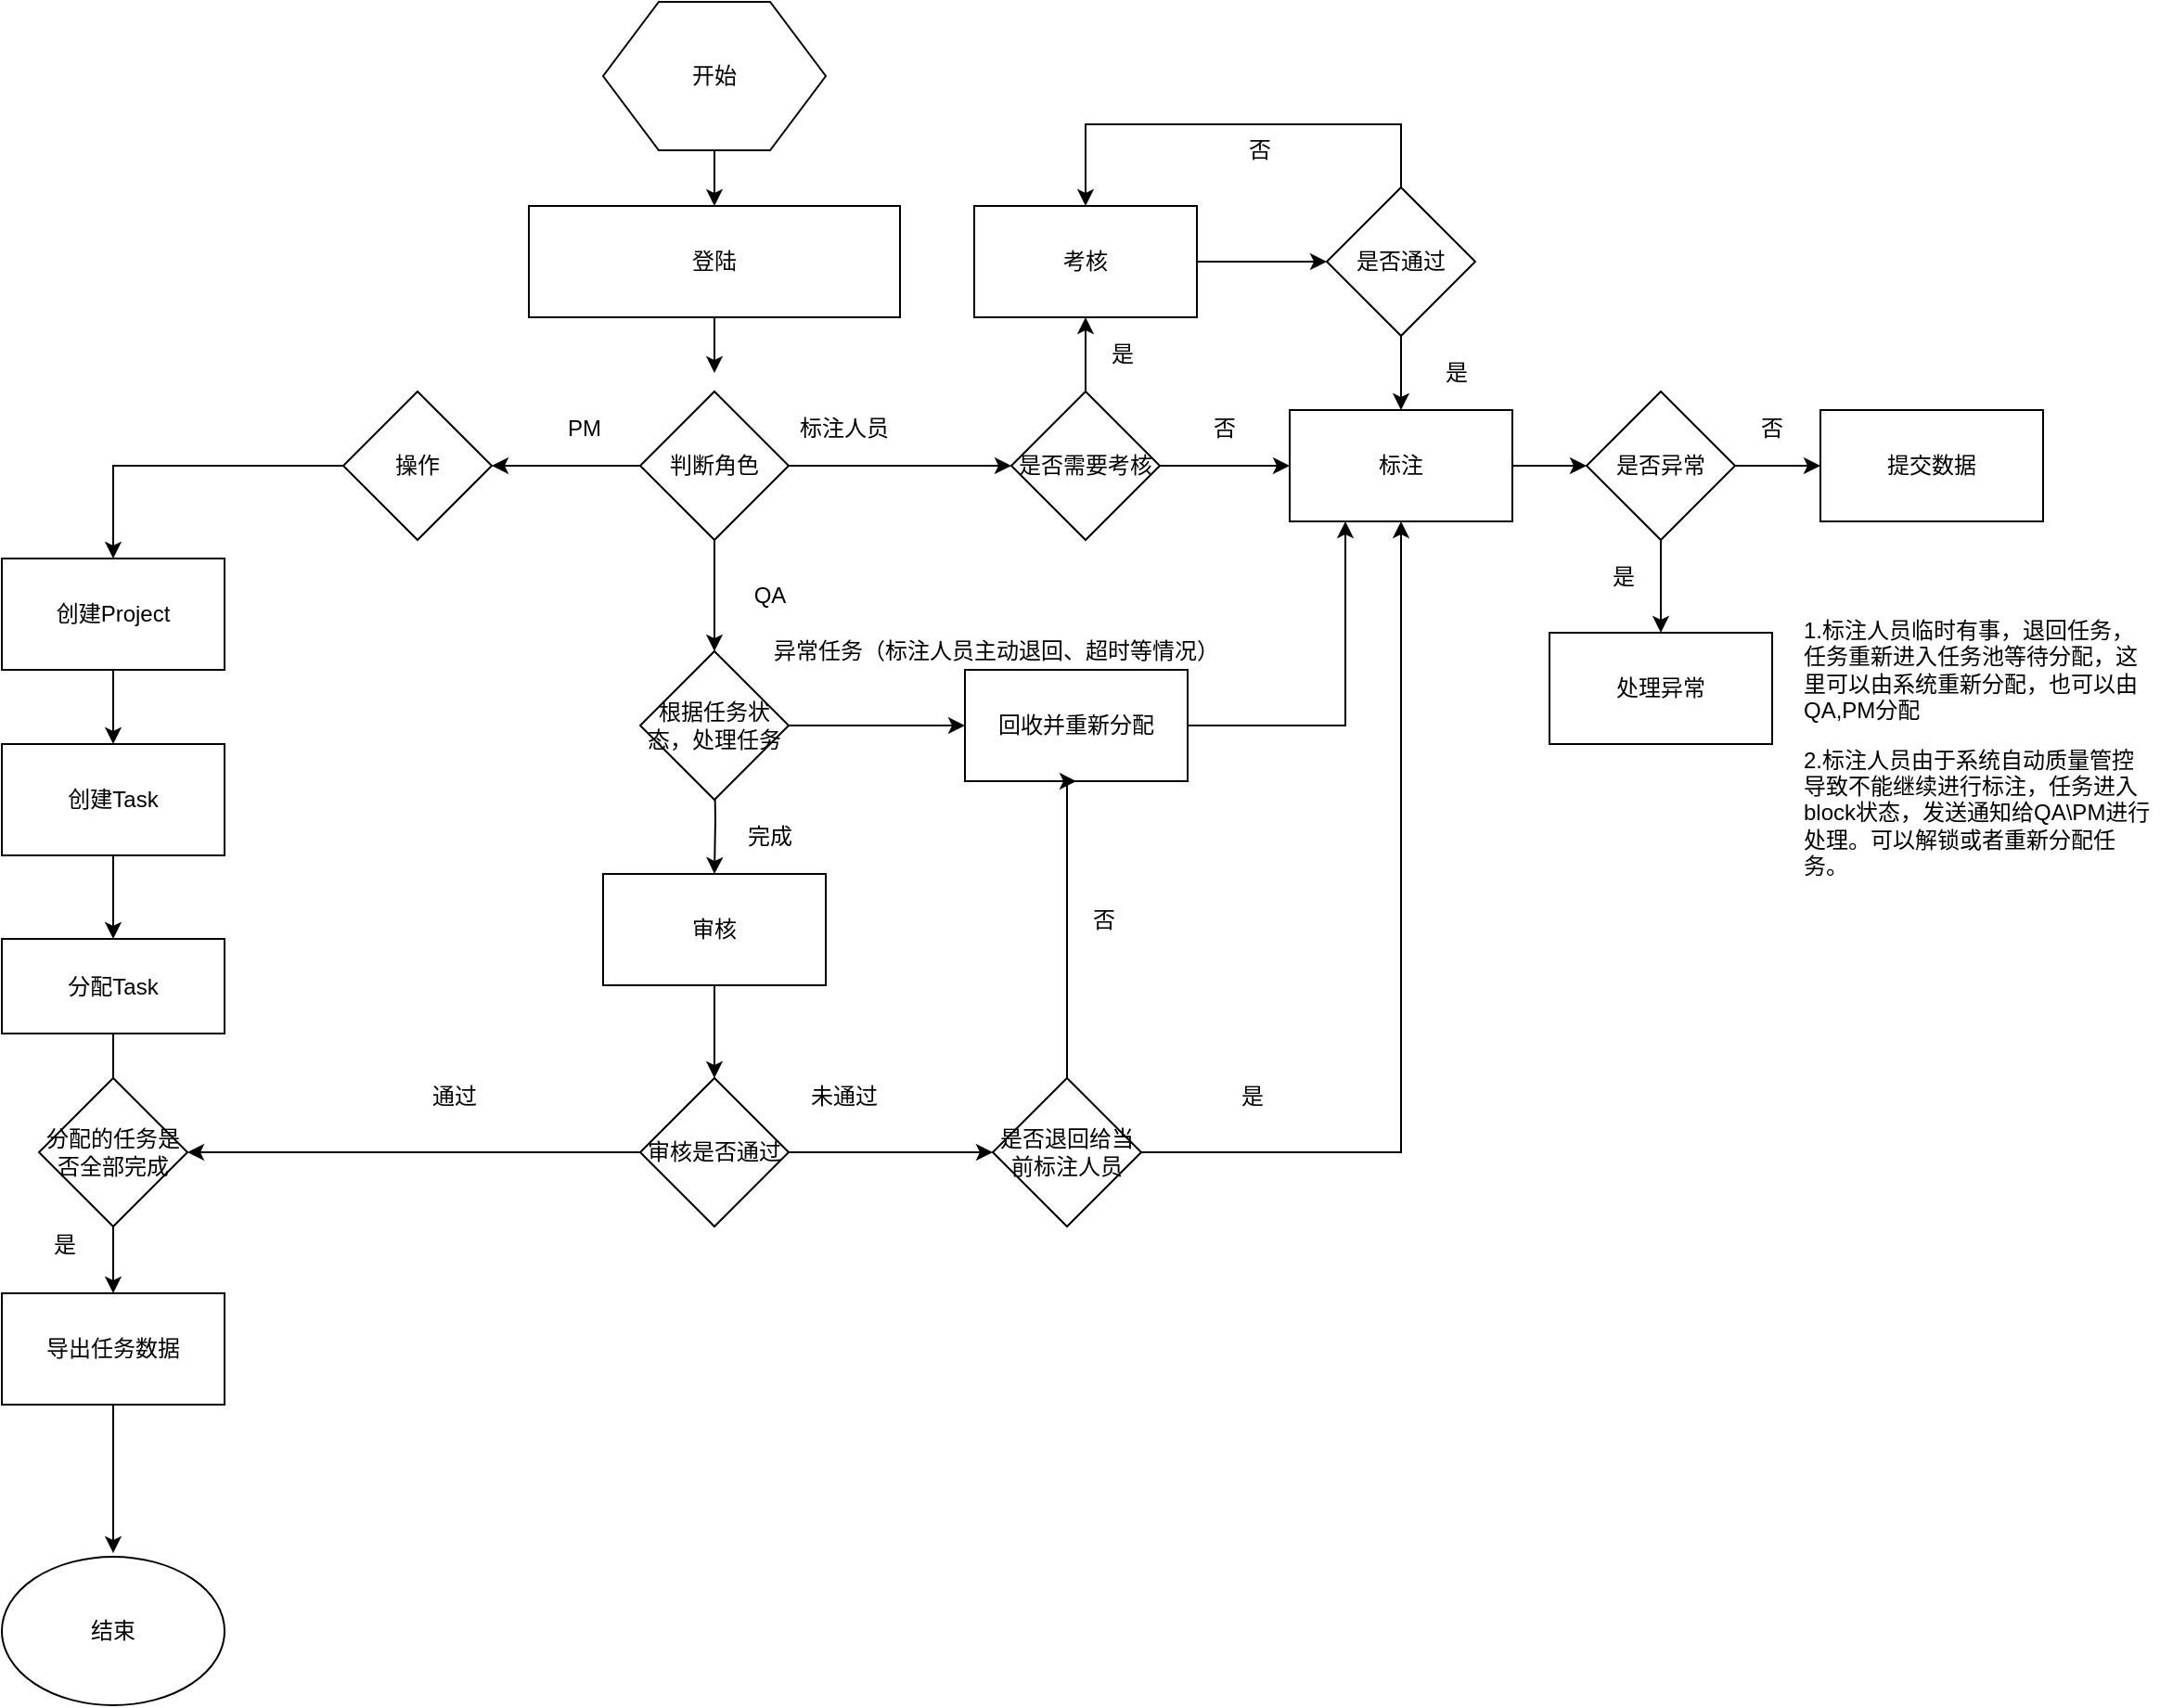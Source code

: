 <mxfile type="github" version="11.1.2"><diagram id="wFZPQqvhVR39Umjk3fF_" name="Page-1"><mxGraphModel grid="1" shadow="0" math="0" pageHeight="1100" pageWidth="850" pageScale="1" page="0" fold="1" arrows="1" connect="1" tooltips="1" guides="1" gridSize="14" dy="845" dx="2163"><root><mxCell id="0"/><mxCell id="1" parent="0"/><mxCell id="aK3gZRw-zr7meP0heHrc-6" value="" parent="1" source="aK3gZRw-zr7meP0heHrc-1" edge="1" style="edgeStyle=orthogonalEdgeStyle;rounded=0;orthogonalLoop=1;jettySize=auto;html=1;"><mxGeometry as="geometry" relative="1"><mxPoint as="targetPoint" y="260" x="370"/></mxGeometry></mxCell><mxCell id="aK3gZRw-zr7meP0heHrc-1" value="登陆" parent="1" style="rounded=0;whiteSpace=wrap;html=1;" vertex="1"><mxGeometry as="geometry" y="170" x="270" width="200" height="60"/></mxCell><mxCell id="aK3gZRw-zr7meP0heHrc-4" value="" parent="1" source="aK3gZRw-zr7meP0heHrc-2" edge="1" style="edgeStyle=orthogonalEdgeStyle;rounded=0;orthogonalLoop=1;jettySize=auto;html=1;" target="aK3gZRw-zr7meP0heHrc-1"><mxGeometry as="geometry" relative="1"/></mxCell><mxCell id="aK3gZRw-zr7meP0heHrc-2" value="开始" parent="1" style="shape=hexagon;perimeter=hexagonPerimeter2;whiteSpace=wrap;html=1;" vertex="1"><mxGeometry as="geometry" y="60" x="310" width="120" height="80"/></mxCell><mxCell id="aK3gZRw-zr7meP0heHrc-13" value="" parent="1" source="aK3gZRw-zr7meP0heHrc-8" edge="1" style="edgeStyle=orthogonalEdgeStyle;rounded=0;orthogonalLoop=1;jettySize=auto;html=1;entryX=0;entryY=0.5;entryDx=0;entryDy=0;"><mxGeometry as="geometry" relative="1"><mxPoint as="targetPoint" y="310" x="530"/></mxGeometry></mxCell><mxCell id="aK3gZRw-zr7meP0heHrc-15" value="" parent="1" source="aK3gZRw-zr7meP0heHrc-8" edge="1" style="edgeStyle=orthogonalEdgeStyle;rounded=0;orthogonalLoop=1;jettySize=auto;html=1;"><mxGeometry as="geometry" relative="1"><mxPoint as="targetPoint" y="310" x="250"/></mxGeometry></mxCell><mxCell id="aK3gZRw-zr7meP0heHrc-39" value="" parent="1" source="aK3gZRw-zr7meP0heHrc-8" edge="1" style="edgeStyle=orthogonalEdgeStyle;rounded=0;orthogonalLoop=1;jettySize=auto;html=1;" target="aK3gZRw-zr7meP0heHrc-38"><mxGeometry as="geometry" relative="1"/></mxCell><mxCell id="aK3gZRw-zr7meP0heHrc-8" value="判断角色" parent="1" style="rhombus;whiteSpace=wrap;html=1;" vertex="1"><mxGeometry as="geometry" y="270" x="330" width="80" height="80"/></mxCell><mxCell id="aK3gZRw-zr7meP0heHrc-16" value="标注人员" parent="1" style="text;html=1;strokeColor=none;fillColor=none;align=center;verticalAlign=middle;whiteSpace=wrap;rounded=0;" vertex="1"><mxGeometry as="geometry" y="280" x="410" width="60" height="20"/></mxCell><mxCell id="aK3gZRw-zr7meP0heHrc-18" value="PM" parent="1" style="text;html=1;strokeColor=none;fillColor=none;align=center;verticalAlign=middle;whiteSpace=wrap;rounded=0;" vertex="1"><mxGeometry as="geometry" y="280" x="280" width="40" height="20"/></mxCell><mxCell id="aK3gZRw-zr7meP0heHrc-19" value="QA" parent="1" style="text;html=1;strokeColor=none;fillColor=none;align=center;verticalAlign=middle;whiteSpace=wrap;rounded=0;" vertex="1"><mxGeometry as="geometry" y="370" x="380" width="40" height="20"/></mxCell><mxCell id="aK3gZRw-zr7meP0heHrc-27" value="" parent="1" source="aK3gZRw-zr7meP0heHrc-20" edge="1" style="edgeStyle=orthogonalEdgeStyle;rounded=0;orthogonalLoop=1;jettySize=auto;html=1;" target="aK3gZRw-zr7meP0heHrc-26"><mxGeometry as="geometry" relative="1"><Array as="points"><mxPoint y="310" x="46"/></Array></mxGeometry></mxCell><mxCell id="aK3gZRw-zr7meP0heHrc-20" value="操作" parent="1" style="rhombus;whiteSpace=wrap;html=1;" vertex="1"><mxGeometry as="geometry" y="270" x="170" width="80" height="80"/></mxCell><mxCell id="aK3gZRw-zr7meP0heHrc-33" value="" parent="1" source="aK3gZRw-zr7meP0heHrc-26" edge="1" style="edgeStyle=orthogonalEdgeStyle;rounded=0;orthogonalLoop=1;jettySize=auto;html=1;" target="aK3gZRw-zr7meP0heHrc-32"><mxGeometry as="geometry" relative="1"/></mxCell><mxCell id="aK3gZRw-zr7meP0heHrc-26" value="创建Project" parent="1" style="rounded=0;whiteSpace=wrap;html=1;" vertex="1"><mxGeometry as="geometry" y="360" x="-14" width="120" height="60"/></mxCell><mxCell id="aK3gZRw-zr7meP0heHrc-35" value="" parent="1" source="aK3gZRw-zr7meP0heHrc-32" edge="1" style="edgeStyle=orthogonalEdgeStyle;rounded=0;orthogonalLoop=1;jettySize=auto;html=1;" target="aK3gZRw-zr7meP0heHrc-34"><mxGeometry as="geometry" relative="1"/></mxCell><mxCell id="aK3gZRw-zr7meP0heHrc-32" value="创建Task" parent="1" style="rounded=0;whiteSpace=wrap;html=1;" vertex="1"><mxGeometry as="geometry" y="460" x="-14" width="120" height="60"/></mxCell><mxCell id="aK3gZRw-zr7meP0heHrc-144" parent="1" source="aK3gZRw-zr7meP0heHrc-34" edge="1" style="edgeStyle=orthogonalEdgeStyle;rounded=0;orthogonalLoop=1;jettySize=auto;html=1;"><mxGeometry as="geometry" relative="1"><mxPoint as="targetPoint" y="714" x="46"/></mxGeometry></mxCell><mxCell id="aK3gZRw-zr7meP0heHrc-34" value="分配Task" parent="1" style="rounded=0;whiteSpace=wrap;html=1;" vertex="1"><mxGeometry as="geometry" y="565" x="-14" width="120" height="51"/></mxCell><mxCell id="aK3gZRw-zr7meP0heHrc-37" value="" parent="1" edge="1" style="edgeStyle=orthogonalEdgeStyle;rounded=0;orthogonalLoop=1;jettySize=auto;html=1;" target="aK3gZRw-zr7meP0heHrc-36"><mxGeometry as="geometry" relative="1"><mxPoint as="sourcePoint" y="470" x="370"/></mxGeometry></mxCell><mxCell id="aK3gZRw-zr7meP0heHrc-52" value="" parent="1" source="aK3gZRw-zr7meP0heHrc-36" edge="1" style="edgeStyle=orthogonalEdgeStyle;rounded=0;orthogonalLoop=1;jettySize=auto;html=1;" target="aK3gZRw-zr7meP0heHrc-51"><mxGeometry as="geometry" relative="1"/></mxCell><mxCell id="aK3gZRw-zr7meP0heHrc-36" value="审核" parent="1" style="rounded=0;whiteSpace=wrap;html=1;" vertex="1"><mxGeometry as="geometry" y="530" x="310" width="120" height="60"/></mxCell><mxCell id="aK3gZRw-zr7meP0heHrc-46" value="" parent="1" source="aK3gZRw-zr7meP0heHrc-38" edge="1" style="edgeStyle=orthogonalEdgeStyle;rounded=0;orthogonalLoop=1;jettySize=auto;html=1;" target="aK3gZRw-zr7meP0heHrc-45"><mxGeometry as="geometry" relative="1"/></mxCell><mxCell id="aK3gZRw-zr7meP0heHrc-38" value="根据任务状态，处理任务" parent="1" style="rhombus;whiteSpace=wrap;html=1;" vertex="1"><mxGeometry as="geometry" y="410" x="330" width="80" height="80"/></mxCell><mxCell id="aK3gZRw-zr7meP0heHrc-42" value="异常任务（标注人员主动退回、超时等情况）" parent="1" style="text;html=1;resizable=0;points=[];autosize=1;align=left;verticalAlign=top;spacingTop=-4;" vertex="1"><mxGeometry as="geometry" y="400" x="400" width="260" height="20"/></mxCell><mxCell id="aK3gZRw-zr7meP0heHrc-125" parent="1" source="aK3gZRw-zr7meP0heHrc-45" edge="1" style="edgeStyle=orthogonalEdgeStyle;rounded=0;orthogonalLoop=1;jettySize=auto;html=1;entryX=0.25;entryY=1;entryDx=0;entryDy=0;" target="aK3gZRw-zr7meP0heHrc-82"><mxGeometry as="geometry" relative="1"/></mxCell><mxCell id="aK3gZRw-zr7meP0heHrc-45" value="回收并重新分配" parent="1" style="rounded=0;whiteSpace=wrap;html=1;" vertex="1"><mxGeometry as="geometry" y="420" x="505" width="120" height="60"/></mxCell><mxCell id="aK3gZRw-zr7meP0heHrc-50" value="完成" parent="1" style="text;html=1;strokeColor=none;fillColor=none;align=center;verticalAlign=middle;whiteSpace=wrap;rounded=0;" vertex="1"><mxGeometry as="geometry" y="500" x="380" width="40" height="20"/></mxCell><mxCell id="aK3gZRw-zr7meP0heHrc-72" value="" parent="1" source="aK3gZRw-zr7meP0heHrc-51" edge="1" style="edgeStyle=orthogonalEdgeStyle;rounded=0;orthogonalLoop=1;jettySize=auto;html=1;" target="aK3gZRw-zr7meP0heHrc-67"><mxGeometry as="geometry" relative="1"/></mxCell><mxCell id="aK3gZRw-zr7meP0heHrc-151" parent="1" source="aK3gZRw-zr7meP0heHrc-51" edge="1" style="edgeStyle=orthogonalEdgeStyle;rounded=0;orthogonalLoop=1;jettySize=auto;html=1;exitX=0;exitY=0.5;exitDx=0;exitDy=0;entryX=1;entryY=0.5;entryDx=0;entryDy=0;" target="aK3gZRw-zr7meP0heHrc-145"><mxGeometry as="geometry" relative="1"/></mxCell><mxCell id="aK3gZRw-zr7meP0heHrc-51" value="审核是否通过" parent="1" style="rhombus;whiteSpace=wrap;html=1;" vertex="1"><mxGeometry as="geometry" y="640" x="330" width="80" height="80"/></mxCell><mxCell id="aK3gZRw-zr7meP0heHrc-56" value="未通过" parent="1" style="text;html=1;strokeColor=none;fillColor=none;align=center;verticalAlign=middle;whiteSpace=wrap;rounded=0;" vertex="1"><mxGeometry as="geometry" y="640" x="420" width="40" height="20"/></mxCell><mxCell id="aK3gZRw-zr7meP0heHrc-77" parent="1" source="aK3gZRw-zr7meP0heHrc-67" edge="1" style="edgeStyle=orthogonalEdgeStyle;rounded=0;orthogonalLoop=1;jettySize=auto;html=1;entryX=0.5;entryY=1;entryDx=0;entryDy=0;" target="aK3gZRw-zr7meP0heHrc-45"><mxGeometry as="geometry" relative="1"><Array as="points"><mxPoint y="480" x="560"/></Array></mxGeometry></mxCell><mxCell id="aK3gZRw-zr7meP0heHrc-121" value="" parent="1" source="aK3gZRw-zr7meP0heHrc-67" edge="1" style="edgeStyle=orthogonalEdgeStyle;rounded=0;orthogonalLoop=1;jettySize=auto;html=1;entryX=0.5;entryY=1;entryDx=0;entryDy=0;" target="aK3gZRw-zr7meP0heHrc-82"><mxGeometry as="geometry" relative="1"><mxPoint as="targetPoint" y="670" x="670"/></mxGeometry></mxCell><mxCell id="aK3gZRw-zr7meP0heHrc-67" value="是否退回给当前标注人员" parent="1" style="rhombus;whiteSpace=wrap;html=1;" vertex="1"><mxGeometry as="geometry" y="640" x="520" width="80" height="80"/></mxCell><mxCell id="aK3gZRw-zr7meP0heHrc-78" value="否" parent="1" style="text;html=1;strokeColor=none;fillColor=none;align=center;verticalAlign=middle;whiteSpace=wrap;rounded=0;" vertex="1"><mxGeometry as="geometry" y="545" x="560" width="40" height="20"/></mxCell><mxCell id="aK3gZRw-zr7meP0heHrc-84" value="" parent="1" source="aK3gZRw-zr7meP0heHrc-81" edge="1" style="edgeStyle=orthogonalEdgeStyle;rounded=0;orthogonalLoop=1;jettySize=auto;html=1;entryX=0;entryY=0.5;entryDx=0;entryDy=0;" target="aK3gZRw-zr7meP0heHrc-82"><mxGeometry as="geometry" relative="1"><mxPoint as="targetPoint" y="310" x="690"/></mxGeometry></mxCell><mxCell id="aK3gZRw-zr7meP0heHrc-95" parent="1" source="aK3gZRw-zr7meP0heHrc-81" edge="1" style="edgeStyle=orthogonalEdgeStyle;rounded=0;orthogonalLoop=1;jettySize=auto;html=1;exitX=0;exitY=0.5;exitDx=0;exitDy=0;entryX=0.5;entryY=1;entryDx=0;entryDy=0;" target="aK3gZRw-zr7meP0heHrc-92"><mxGeometry as="geometry" relative="1"/></mxCell><mxCell id="aK3gZRw-zr7meP0heHrc-81" value="是否需要考核" parent="1" style="rhombus;whiteSpace=wrap;html=1;direction=south;" vertex="1"><mxGeometry as="geometry" y="270" x="530" width="80" height="80"/></mxCell><mxCell id="rOsPe6m2GHucE0ZxiI3U-3" parent="1" source="aK3gZRw-zr7meP0heHrc-82" edge="1" style="edgeStyle=orthogonalEdgeStyle;rounded=0;orthogonalLoop=1;jettySize=auto;html=1;entryX=0;entryY=0.5;entryDx=0;entryDy=0;" target="rOsPe6m2GHucE0ZxiI3U-2"><mxGeometry as="geometry" relative="1"/></mxCell><mxCell id="aK3gZRw-zr7meP0heHrc-82" value="标注" parent="1" style="rounded=0;whiteSpace=wrap;html=1;" vertex="1"><mxGeometry as="geometry" y="280" x="680" width="120" height="60"/></mxCell><mxCell id="aK3gZRw-zr7meP0heHrc-85" value="否" parent="1" style="text;html=1;strokeColor=none;fillColor=none;align=center;verticalAlign=middle;whiteSpace=wrap;rounded=0;" vertex="1"><mxGeometry as="geometry" y="280" x="625" width="40" height="20"/></mxCell><mxCell id="aK3gZRw-zr7meP0heHrc-97" value="" parent="1" source="aK3gZRw-zr7meP0heHrc-92" edge="1" style="edgeStyle=orthogonalEdgeStyle;rounded=0;orthogonalLoop=1;jettySize=auto;html=1;" target="aK3gZRw-zr7meP0heHrc-96"><mxGeometry as="geometry" relative="1"/></mxCell><mxCell id="aK3gZRw-zr7meP0heHrc-92" value="考核" parent="1" style="rounded=0;whiteSpace=wrap;html=1;" vertex="1"><mxGeometry as="geometry" y="170" x="510" width="120" height="60"/></mxCell><mxCell id="aK3gZRw-zr7meP0heHrc-98" value="" parent="1" source="aK3gZRw-zr7meP0heHrc-96" edge="1" style="edgeStyle=orthogonalEdgeStyle;rounded=0;orthogonalLoop=1;jettySize=auto;html=1;" target="aK3gZRw-zr7meP0heHrc-82"><mxGeometry as="geometry" relative="1"/></mxCell><mxCell id="aK3gZRw-zr7meP0heHrc-107" value="" parent="1" source="aK3gZRw-zr7meP0heHrc-96" edge="1" style="edgeStyle=orthogonalEdgeStyle;rounded=0;orthogonalLoop=1;jettySize=auto;html=1;entryX=0.5;entryY=0;entryDx=0;entryDy=0;" target="aK3gZRw-zr7meP0heHrc-92"><mxGeometry as="geometry" relative="1"><mxPoint as="targetPoint" y="80" x="700"/><Array as="points"><mxPoint y="126" x="740"/><mxPoint y="126" x="570"/></Array></mxGeometry></mxCell><mxCell id="aK3gZRw-zr7meP0heHrc-96" value="是否通过" parent="1" style="rhombus;whiteSpace=wrap;html=1;" vertex="1"><mxGeometry as="geometry" y="160" x="700" width="80" height="80"/></mxCell><mxCell id="aK3gZRw-zr7meP0heHrc-99" value="是" parent="1" style="text;html=1;strokeColor=none;fillColor=none;align=center;verticalAlign=middle;whiteSpace=wrap;rounded=0;" vertex="1"><mxGeometry as="geometry" y="250" x="750" width="40" height="20"/></mxCell><mxCell id="aK3gZRw-zr7meP0heHrc-102" value="否" parent="1" style="text;html=1;strokeColor=none;fillColor=none;align=center;verticalAlign=middle;whiteSpace=wrap;rounded=0;" vertex="1"><mxGeometry as="geometry" y="130" x="644" width="40" height="20"/></mxCell><mxCell id="aK3gZRw-zr7meP0heHrc-108" value="是" parent="1" style="text;html=1;strokeColor=none;fillColor=none;align=center;verticalAlign=middle;whiteSpace=wrap;rounded=0;" vertex="1"><mxGeometry as="geometry" y="240" x="570" width="40" height="20"/></mxCell><mxCell id="aK3gZRw-zr7meP0heHrc-122" value="是" parent="1" style="text;html=1;strokeColor=none;fillColor=none;align=center;verticalAlign=middle;whiteSpace=wrap;rounded=0;" vertex="1"><mxGeometry as="geometry" y="640" x="640" width="40" height="20"/></mxCell><mxCell id="aK3gZRw-zr7meP0heHrc-148" parent="1" source="aK3gZRw-zr7meP0heHrc-145" edge="1" style="edgeStyle=orthogonalEdgeStyle;rounded=0;orthogonalLoop=1;jettySize=auto;html=1;exitX=0.5;exitY=1;exitDx=0;exitDy=0;entryX=0.5;entryY=0;entryDx=0;entryDy=0;" target="aK3gZRw-zr7meP0heHrc-147"><mxGeometry as="geometry" relative="1"/></mxCell><mxCell id="aK3gZRw-zr7meP0heHrc-145" value="分配的任务是否全部完成" parent="1" style="rhombus;whiteSpace=wrap;html=1;" vertex="1"><mxGeometry as="geometry" y="640" x="6" width="80" height="80"/></mxCell><mxCell id="aK3gZRw-zr7meP0heHrc-154" value="" parent="1" source="aK3gZRw-zr7meP0heHrc-147" edge="1" style="edgeStyle=orthogonalEdgeStyle;rounded=0;orthogonalLoop=1;jettySize=auto;html=1;"><mxGeometry as="geometry" relative="1"><mxPoint as="targetPoint" y="896" x="46"/></mxGeometry></mxCell><mxCell id="aK3gZRw-zr7meP0heHrc-147" value="导出任务数据" parent="1" style="rounded=0;whiteSpace=wrap;html=1;" vertex="1"><mxGeometry as="geometry" y="756" x="-14" width="120" height="60"/></mxCell><mxCell id="aK3gZRw-zr7meP0heHrc-149" value="是" parent="1" style="text;html=1;strokeColor=none;fillColor=none;align=center;verticalAlign=middle;whiteSpace=wrap;rounded=0;" vertex="1"><mxGeometry as="geometry" y="720" width="40" height="20"/></mxCell><mxCell id="aK3gZRw-zr7meP0heHrc-152" value="通过" parent="1" style="text;html=1;strokeColor=none;fillColor=none;align=center;verticalAlign=middle;whiteSpace=wrap;rounded=0;" vertex="1"><mxGeometry as="geometry" y="640" x="210" width="40" height="20"/></mxCell><mxCell id="aK3gZRw-zr7meP0heHrc-156" value="结束" parent="1" style="ellipse;whiteSpace=wrap;html=1;" vertex="1"><mxGeometry as="geometry" y="898" x="-14" width="120" height="80"/></mxCell><mxCell id="rOsPe6m2GHucE0ZxiI3U-8" parent="1" source="rOsPe6m2GHucE0ZxiI3U-2" edge="1" style="edgeStyle=orthogonalEdgeStyle;rounded=0;orthogonalLoop=1;jettySize=auto;html=1;entryX=0;entryY=0.5;entryDx=0;entryDy=0;" target="rOsPe6m2GHucE0ZxiI3U-7"><mxGeometry as="geometry" relative="1"/></mxCell><mxCell id="rOsPe6m2GHucE0ZxiI3U-15" value="" parent="1" source="rOsPe6m2GHucE0ZxiI3U-2" edge="1" style="edgeStyle=orthogonalEdgeStyle;rounded=0;orthogonalLoop=1;jettySize=auto;html=1;" target="rOsPe6m2GHucE0ZxiI3U-12"><mxGeometry as="geometry" relative="1"/></mxCell><mxCell id="rOsPe6m2GHucE0ZxiI3U-2" value="是否异常" parent="1" style="rhombus;whiteSpace=wrap;html=1;" vertex="1"><mxGeometry as="geometry" y="270" x="840" width="80" height="80"/></mxCell><mxCell id="rOsPe6m2GHucE0ZxiI3U-7" value="提交数据" parent="1" style="rounded=0;whiteSpace=wrap;html=1;" vertex="1"><mxGeometry as="geometry" y="280" x="966" width="120" height="60"/></mxCell><mxCell id="rOsPe6m2GHucE0ZxiI3U-9" value="否" parent="1" style="text;html=1;strokeColor=none;fillColor=none;align=center;verticalAlign=middle;whiteSpace=wrap;rounded=0;" vertex="1"><mxGeometry as="geometry" y="280" x="920" width="40" height="20"/></mxCell><mxCell id="rOsPe6m2GHucE0ZxiI3U-12" value="处理异常" parent="1" style="rounded=0;whiteSpace=wrap;html=1;" vertex="1"><mxGeometry as="geometry" y="400" x="820" width="120" height="60"/></mxCell><mxCell id="rOsPe6m2GHucE0ZxiI3U-16" value="&lt;p&gt;1.标注人员临时有事，退回任务，任务重新进入任务池等待分配，这里可以由系统重新分配，也可以由QA,PM分配&lt;/p&gt;&lt;p&gt;2.标注人员由于系统自动质量管控导致不能继续进行标注，任务进入block状态，发送通知给QA\PM进行处理。可以解锁或者重新分配任务。&lt;/p&gt;" parent="1" style="text;html=1;strokeColor=none;fillColor=none;spacing=5;spacingTop=-20;whiteSpace=wrap;overflow=hidden;rounded=0;" vertex="1"><mxGeometry as="geometry" y="390" x="952" width="196" height="156"/></mxCell><mxCell id="rOsPe6m2GHucE0ZxiI3U-17" value="是" parent="1" style="text;html=1;strokeColor=none;fillColor=none;align=center;verticalAlign=middle;whiteSpace=wrap;rounded=0;" vertex="1"><mxGeometry as="geometry" y="360" x="840" width="40" height="20"/></mxCell></root></mxGraphModel></diagram></mxfile>
